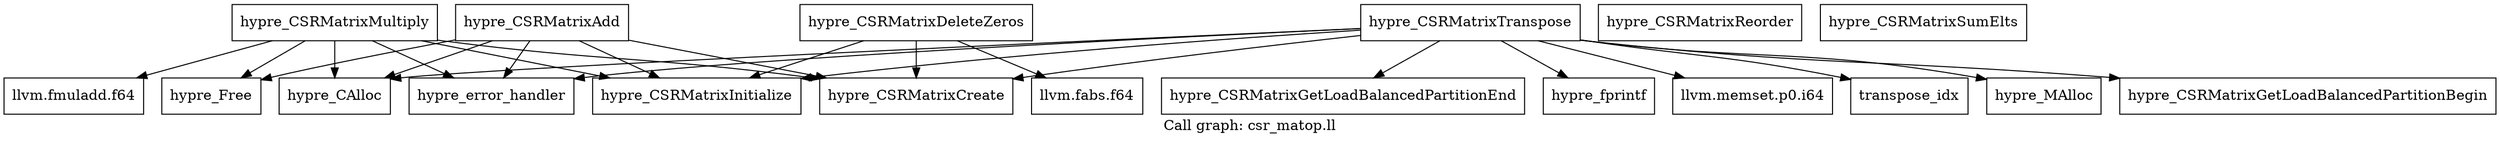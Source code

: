 digraph "Call graph: csr_matop.ll" {
	label="Call graph: csr_matop.ll";

	Node0x55f669c23a30 [shape=record,label="{hypre_CSRMatrixAdd}"];
	Node0x55f669c23a30 -> Node0x55f669bd5d40;
	Node0x55f669c23a30 -> Node0x55f669bc7e40;
	Node0x55f669c23a30 -> Node0x55f669bcfd20;
	Node0x55f669c23a30 -> Node0x55f669bc4ba0;
	Node0x55f669c23a30 -> Node0x55f669c23b80;
	Node0x55f669bd5d40 [shape=record,label="{hypre_error_handler}"];
	Node0x55f669bc7e40 [shape=record,label="{hypre_CAlloc}"];
	Node0x55f669bc4ba0 [shape=record,label="{hypre_CSRMatrixCreate}"];
	Node0x55f669c23b80 [shape=record,label="{hypre_CSRMatrixInitialize}"];
	Node0x55f669bcfd20 [shape=record,label="{hypre_Free}"];
	Node0x55f669c29f20 [shape=record,label="{hypre_CSRMatrixMultiply}"];
	Node0x55f669c29f20 -> Node0x55f669bd5d40;
	Node0x55f669c29f20 -> Node0x55f669bc7e40;
	Node0x55f669c29f20 -> Node0x55f669bcfd20;
	Node0x55f669c29f20 -> Node0x55f669c05380;
	Node0x55f669c29f20 -> Node0x55f669bc4ba0;
	Node0x55f669c29f20 -> Node0x55f669c23b80;
	Node0x55f669c05380 [shape=record,label="{llvm.fmuladd.f64}"];
	Node0x55f669bf1f90 [shape=record,label="{hypre_CSRMatrixDeleteZeros}"];
	Node0x55f669bf1f90 -> Node0x55f669bc3020;
	Node0x55f669bf1f90 -> Node0x55f669bc4ba0;
	Node0x55f669bf1f90 -> Node0x55f669c23b80;
	Node0x55f669bc3020 [shape=record,label="{llvm.fabs.f64}"];
	Node0x55f669bc3870 [shape=record,label="{hypre_CSRMatrixTranspose}"];
	Node0x55f669bc3870 -> Node0x55f669bc4ba0;
	Node0x55f669bc3870 -> Node0x55f669c23b80;
	Node0x55f669bc3870 -> Node0x55f669bc7e40;
	Node0x55f669bc3870 -> Node0x55f669be6650;
	Node0x55f669bc3870 -> Node0x55f669bcde30;
	Node0x55f669bc3870 -> Node0x55f669bce2d0;
	Node0x55f669bc3870 -> Node0x55f669be61c0;
	Node0x55f669bc3870 -> Node0x55f669bd8be0;
	Node0x55f669bc3870 -> Node0x55f669bd5d40;
	Node0x55f669bc3870 -> Node0x55f669bd97e0;
	Node0x55f669bcde30 [shape=record,label="{hypre_MAlloc}"];
	Node0x55f669bce2d0 [shape=record,label="{hypre_CSRMatrixGetLoadBalancedPartitionBegin}"];
	Node0x55f669be61c0 [shape=record,label="{hypre_CSRMatrixGetLoadBalancedPartitionEnd}"];
	Node0x55f669bd8be0 [shape=record,label="{hypre_fprintf}"];
	Node0x55f669bd97e0 [shape=record,label="{llvm.memset.p0.i64}"];
	Node0x55f669be6650 [shape=record,label="{transpose_idx}"];
	Node0x55f669bf43a0 [shape=record,label="{hypre_CSRMatrixReorder}"];
	Node0x55f669bf79e0 [shape=record,label="{hypre_CSRMatrixSumElts}"];
}
